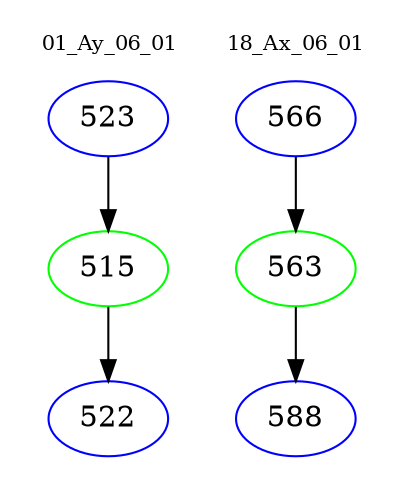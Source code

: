 digraph{
subgraph cluster_0 {
color = white
label = "01_Ay_06_01";
fontsize=10;
T0_523 [label="523", color="blue"]
T0_523 -> T0_515 [color="black"]
T0_515 [label="515", color="green"]
T0_515 -> T0_522 [color="black"]
T0_522 [label="522", color="blue"]
}
subgraph cluster_1 {
color = white
label = "18_Ax_06_01";
fontsize=10;
T1_566 [label="566", color="blue"]
T1_566 -> T1_563 [color="black"]
T1_563 [label="563", color="green"]
T1_563 -> T1_588 [color="black"]
T1_588 [label="588", color="blue"]
}
}
